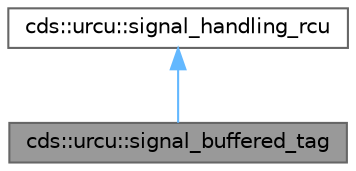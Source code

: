 digraph "cds::urcu::signal_buffered_tag"
{
 // LATEX_PDF_SIZE
  bgcolor="transparent";
  edge [fontname=Helvetica,fontsize=10,labelfontname=Helvetica,labelfontsize=10];
  node [fontname=Helvetica,fontsize=10,shape=box,height=0.2,width=0.4];
  Node1 [id="Node000001",label="cds::urcu::signal_buffered_tag",height=0.2,width=0.4,color="gray40", fillcolor="grey60", style="filled", fontcolor="black",tooltip="Tag for signal_buffered URCU"];
  Node2 -> Node1 [id="edge1_Node000001_Node000002",dir="back",color="steelblue1",style="solid",tooltip=" "];
  Node2 [id="Node000002",label="cds::urcu::signal_handling_rcu",height=0.2,width=0.4,color="gray40", fillcolor="white", style="filled",URL="$structcds_1_1urcu_1_1signal__handling__rcu.html",tooltip="Signal-handling URCU type"];
}
